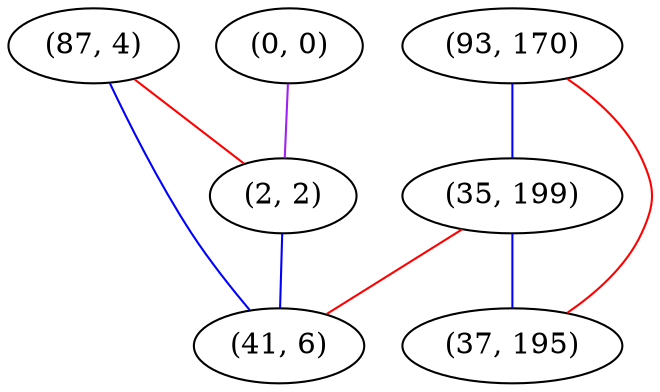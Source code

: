 graph "" {
"(87, 4)";
"(0, 0)";
"(93, 170)";
"(2, 2)";
"(35, 199)";
"(41, 6)";
"(37, 195)";
"(87, 4)" -- "(41, 6)"  [color=blue, key=0, weight=3];
"(87, 4)" -- "(2, 2)"  [color=red, key=0, weight=1];
"(0, 0)" -- "(2, 2)"  [color=purple, key=0, weight=4];
"(93, 170)" -- "(35, 199)"  [color=blue, key=0, weight=3];
"(93, 170)" -- "(37, 195)"  [color=red, key=0, weight=1];
"(2, 2)" -- "(41, 6)"  [color=blue, key=0, weight=3];
"(35, 199)" -- "(41, 6)"  [color=red, key=0, weight=1];
"(35, 199)" -- "(37, 195)"  [color=blue, key=0, weight=3];
}
